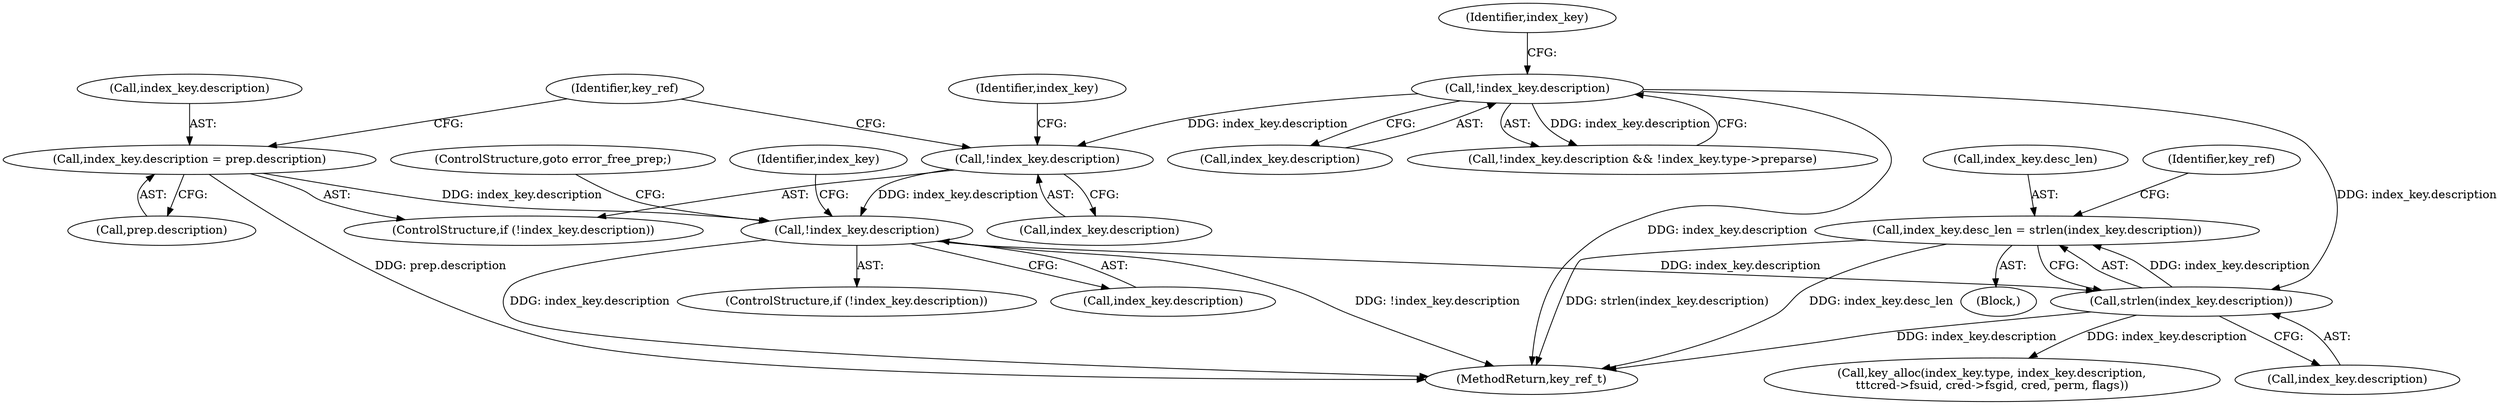 digraph "0_linux_c06cfb08b88dfbe13be44a69ae2fdc3a7c902d81_2@API" {
"1000281" [label="(Call,index_key.desc_len = strlen(index_key.description))"];
"1000285" [label="(Call,strlen(index_key.description))"];
"1000276" [label="(Call,!index_key.description)"];
"1000259" [label="(Call,!index_key.description)"];
"1000169" [label="(Call,!index_key.description)"];
"1000263" [label="(Call,index_key.description = prep.description)"];
"1000283" [label="(Identifier,index_key)"];
"1000258" [label="(ControlStructure,if (!index_key.description))"];
"1000267" [label="(Call,prep.description)"];
"1000275" [label="(ControlStructure,if (!index_key.description))"];
"1000280" [label="(ControlStructure,goto error_free_prep;)"];
"1000265" [label="(Identifier,index_key)"];
"1000285" [label="(Call,strlen(index_key.description))"];
"1000168" [label="(Call,!index_key.description && !index_key.type->preparse)"];
"1000277" [label="(Call,index_key.description)"];
"1000286" [label="(Call,index_key.description)"];
"1000264" [label="(Call,index_key.description)"];
"1000115" [label="(Block,)"];
"1000408" [label="(Call,key_alloc(index_key.type, index_key.description,\n\t\t\tcred->fsuid, cred->fsgid, cred, perm, flags))"];
"1000281" [label="(Call,index_key.desc_len = strlen(index_key.description))"];
"1000259" [label="(Call,!index_key.description)"];
"1000498" [label="(MethodReturn,key_ref_t)"];
"1000176" [label="(Identifier,index_key)"];
"1000170" [label="(Call,index_key.description)"];
"1000290" [label="(Identifier,key_ref)"];
"1000260" [label="(Call,index_key.description)"];
"1000282" [label="(Call,index_key.desc_len)"];
"1000271" [label="(Identifier,key_ref)"];
"1000276" [label="(Call,!index_key.description)"];
"1000263" [label="(Call,index_key.description = prep.description)"];
"1000169" [label="(Call,!index_key.description)"];
"1000281" -> "1000115"  [label="AST: "];
"1000281" -> "1000285"  [label="CFG: "];
"1000282" -> "1000281"  [label="AST: "];
"1000285" -> "1000281"  [label="AST: "];
"1000290" -> "1000281"  [label="CFG: "];
"1000281" -> "1000498"  [label="DDG: strlen(index_key.description)"];
"1000281" -> "1000498"  [label="DDG: index_key.desc_len"];
"1000285" -> "1000281"  [label="DDG: index_key.description"];
"1000285" -> "1000286"  [label="CFG: "];
"1000286" -> "1000285"  [label="AST: "];
"1000285" -> "1000498"  [label="DDG: index_key.description"];
"1000276" -> "1000285"  [label="DDG: index_key.description"];
"1000169" -> "1000285"  [label="DDG: index_key.description"];
"1000285" -> "1000408"  [label="DDG: index_key.description"];
"1000276" -> "1000275"  [label="AST: "];
"1000276" -> "1000277"  [label="CFG: "];
"1000277" -> "1000276"  [label="AST: "];
"1000280" -> "1000276"  [label="CFG: "];
"1000283" -> "1000276"  [label="CFG: "];
"1000276" -> "1000498"  [label="DDG: !index_key.description"];
"1000276" -> "1000498"  [label="DDG: index_key.description"];
"1000259" -> "1000276"  [label="DDG: index_key.description"];
"1000263" -> "1000276"  [label="DDG: index_key.description"];
"1000259" -> "1000258"  [label="AST: "];
"1000259" -> "1000260"  [label="CFG: "];
"1000260" -> "1000259"  [label="AST: "];
"1000265" -> "1000259"  [label="CFG: "];
"1000271" -> "1000259"  [label="CFG: "];
"1000169" -> "1000259"  [label="DDG: index_key.description"];
"1000169" -> "1000168"  [label="AST: "];
"1000169" -> "1000170"  [label="CFG: "];
"1000170" -> "1000169"  [label="AST: "];
"1000176" -> "1000169"  [label="CFG: "];
"1000168" -> "1000169"  [label="CFG: "];
"1000169" -> "1000498"  [label="DDG: index_key.description"];
"1000169" -> "1000168"  [label="DDG: index_key.description"];
"1000263" -> "1000258"  [label="AST: "];
"1000263" -> "1000267"  [label="CFG: "];
"1000264" -> "1000263"  [label="AST: "];
"1000267" -> "1000263"  [label="AST: "];
"1000271" -> "1000263"  [label="CFG: "];
"1000263" -> "1000498"  [label="DDG: prep.description"];
}
